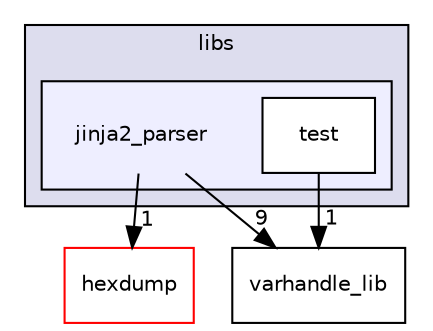 digraph "libs/jinja2_parser" {
  compound=true
  node [ fontsize="10", fontname="Helvetica"];
  edge [ labelfontsize="10", labelfontname="Helvetica"];
  subgraph clusterdir_6719ab1f1f7655efc2fa43f7eb574fd1 {
    graph [ bgcolor="#ddddee", pencolor="black", label="libs" fontname="Helvetica", fontsize="10", URL="dir_6719ab1f1f7655efc2fa43f7eb574fd1.html"]
  subgraph clusterdir_c9d53dc7d32c80d80613dc74ac355981 {
    graph [ bgcolor="#eeeeff", pencolor="black", label="" URL="dir_c9d53dc7d32c80d80613dc74ac355981.html"];
    dir_c9d53dc7d32c80d80613dc74ac355981 [shape=plaintext label="jinja2_parser"];
    dir_28863093befdc06d38b8229f0197f1e5 [shape=box label="test" color="black" fillcolor="white" style="filled" URL="dir_28863093befdc06d38b8229f0197f1e5.html"];
  }
  }
  dir_3133c3053a555820e615f8c301681037 [shape=box label="hexdump" fillcolor="white" style="filled" color="red" URL="dir_3133c3053a555820e615f8c301681037.html"];
  dir_fe3c9234374684661bd6cd9c749b6237 [shape=box label="varhandle_lib" URL="dir_fe3c9234374684661bd6cd9c749b6237.html"];
  dir_c9d53dc7d32c80d80613dc74ac355981->dir_3133c3053a555820e615f8c301681037 [headlabel="1", labeldistance=1.5 headhref="dir_000005_000003.html"];
  dir_c9d53dc7d32c80d80613dc74ac355981->dir_fe3c9234374684661bd6cd9c749b6237 [headlabel="9", labeldistance=1.5 headhref="dir_000005_000020.html"];
  dir_28863093befdc06d38b8229f0197f1e5->dir_fe3c9234374684661bd6cd9c749b6237 [headlabel="1", labeldistance=1.5 headhref="dir_000006_000020.html"];
}
